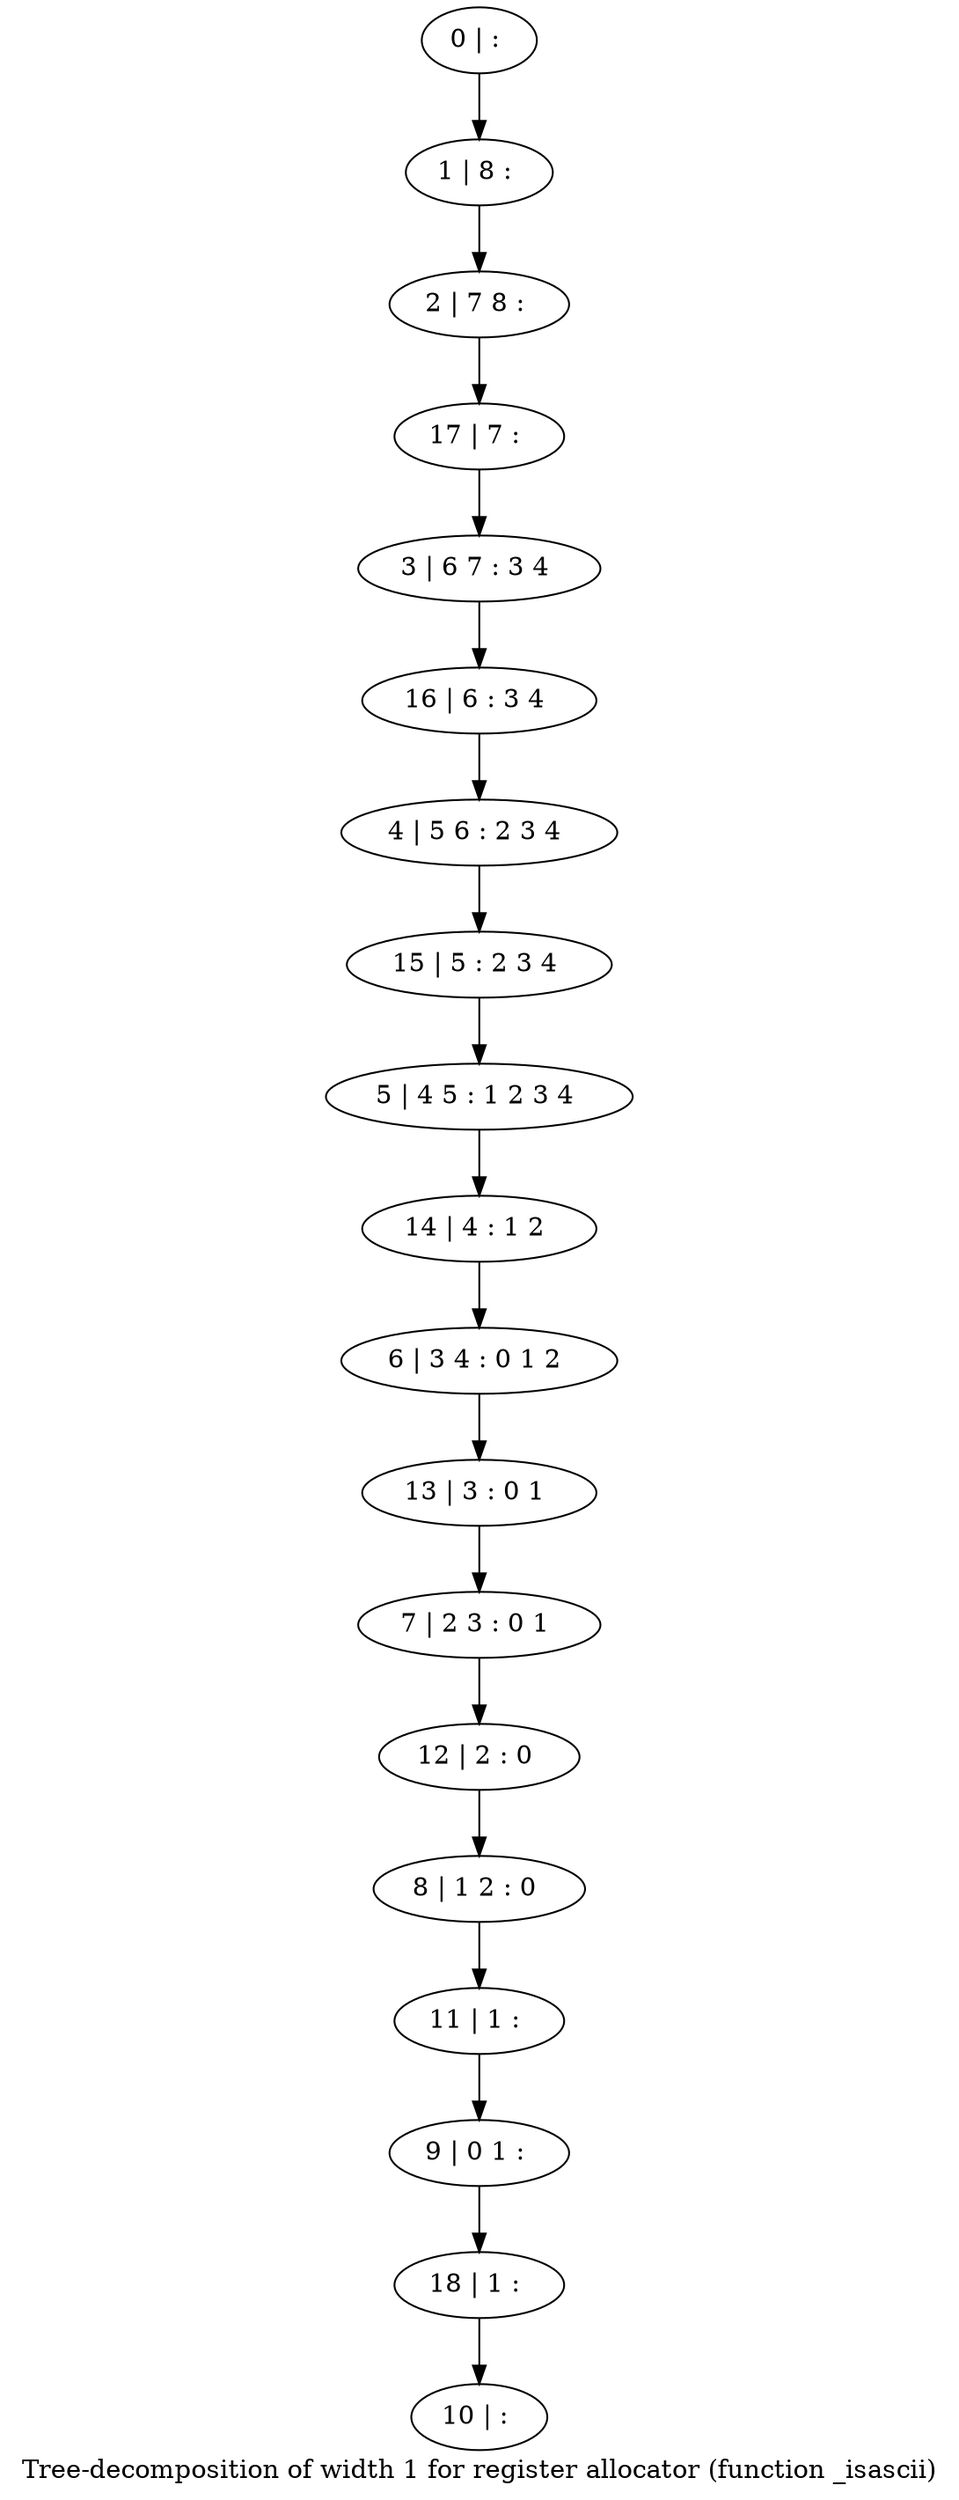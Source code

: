 digraph G {
graph [label="Tree-decomposition of width 1 for register allocator (function _isascii)"]
0[label="0 | : "];
1[label="1 | 8 : "];
2[label="2 | 7 8 : "];
3[label="3 | 6 7 : 3 4 "];
4[label="4 | 5 6 : 2 3 4 "];
5[label="5 | 4 5 : 1 2 3 4 "];
6[label="6 | 3 4 : 0 1 2 "];
7[label="7 | 2 3 : 0 1 "];
8[label="8 | 1 2 : 0 "];
9[label="9 | 0 1 : "];
10[label="10 | : "];
11[label="11 | 1 : "];
12[label="12 | 2 : 0 "];
13[label="13 | 3 : 0 1 "];
14[label="14 | 4 : 1 2 "];
15[label="15 | 5 : 2 3 4 "];
16[label="16 | 6 : 3 4 "];
17[label="17 | 7 : "];
18[label="18 | 1 : "];
0->1 ;
1->2 ;
11->9 ;
8->11 ;
12->8 ;
7->12 ;
13->7 ;
6->13 ;
14->6 ;
5->14 ;
15->5 ;
4->15 ;
16->4 ;
3->16 ;
17->3 ;
2->17 ;
18->10 ;
9->18 ;
}
